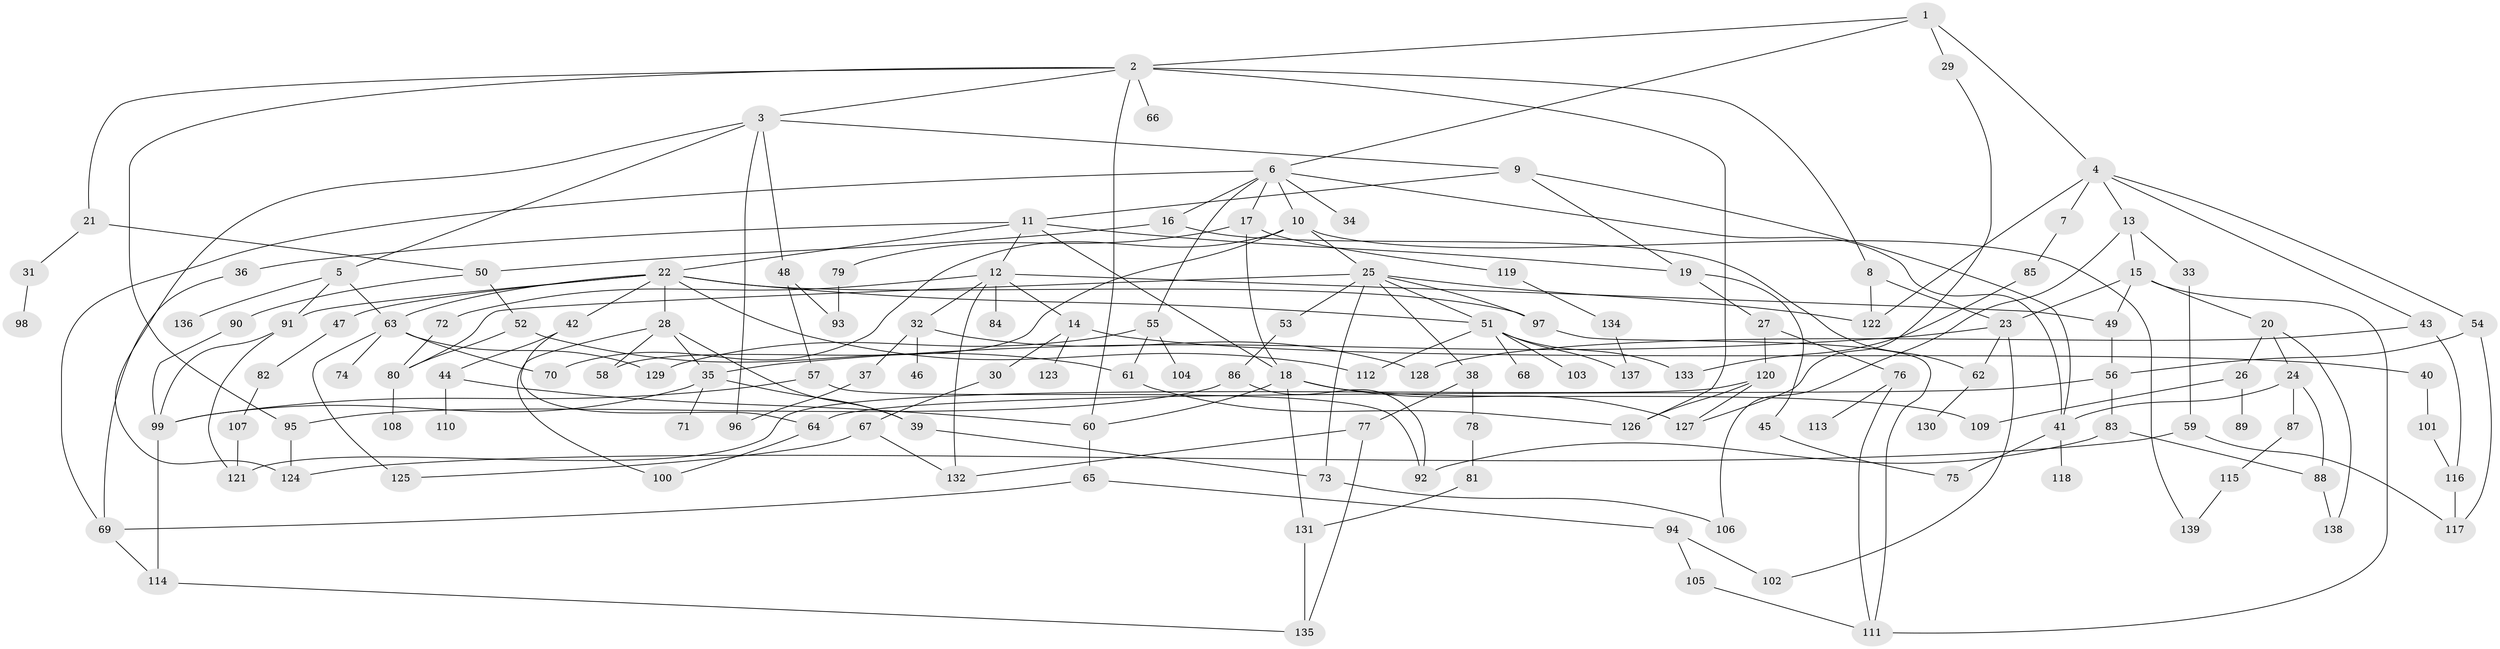 // coarse degree distribution, {10: 0.02127659574468085, 7: 0.06382978723404255, 6: 0.02127659574468085, 2: 0.26595744680851063, 3: 0.18085106382978725, 5: 0.06382978723404255, 8: 0.010638297872340425, 4: 0.20212765957446807, 12: 0.010638297872340425, 9: 0.010638297872340425, 1: 0.14893617021276595}
// Generated by graph-tools (version 1.1) at 2025/51/02/27/25 19:51:39]
// undirected, 139 vertices, 208 edges
graph export_dot {
graph [start="1"]
  node [color=gray90,style=filled];
  1;
  2;
  3;
  4;
  5;
  6;
  7;
  8;
  9;
  10;
  11;
  12;
  13;
  14;
  15;
  16;
  17;
  18;
  19;
  20;
  21;
  22;
  23;
  24;
  25;
  26;
  27;
  28;
  29;
  30;
  31;
  32;
  33;
  34;
  35;
  36;
  37;
  38;
  39;
  40;
  41;
  42;
  43;
  44;
  45;
  46;
  47;
  48;
  49;
  50;
  51;
  52;
  53;
  54;
  55;
  56;
  57;
  58;
  59;
  60;
  61;
  62;
  63;
  64;
  65;
  66;
  67;
  68;
  69;
  70;
  71;
  72;
  73;
  74;
  75;
  76;
  77;
  78;
  79;
  80;
  81;
  82;
  83;
  84;
  85;
  86;
  87;
  88;
  89;
  90;
  91;
  92;
  93;
  94;
  95;
  96;
  97;
  98;
  99;
  100;
  101;
  102;
  103;
  104;
  105;
  106;
  107;
  108;
  109;
  110;
  111;
  112;
  113;
  114;
  115;
  116;
  117;
  118;
  119;
  120;
  121;
  122;
  123;
  124;
  125;
  126;
  127;
  128;
  129;
  130;
  131;
  132;
  133;
  134;
  135;
  136;
  137;
  138;
  139;
  1 -- 2;
  1 -- 4;
  1 -- 6;
  1 -- 29;
  2 -- 3;
  2 -- 8;
  2 -- 21;
  2 -- 66;
  2 -- 95;
  2 -- 126;
  2 -- 60;
  3 -- 5;
  3 -- 9;
  3 -- 48;
  3 -- 124;
  3 -- 96;
  4 -- 7;
  4 -- 13;
  4 -- 43;
  4 -- 54;
  4 -- 122;
  5 -- 136;
  5 -- 91;
  5 -- 63;
  6 -- 10;
  6 -- 16;
  6 -- 17;
  6 -- 34;
  6 -- 55;
  6 -- 41;
  6 -- 69;
  7 -- 85;
  8 -- 23;
  8 -- 122;
  9 -- 11;
  9 -- 19;
  9 -- 41;
  10 -- 25;
  10 -- 139;
  10 -- 70;
  10 -- 58;
  11 -- 12;
  11 -- 18;
  11 -- 22;
  11 -- 36;
  11 -- 19;
  12 -- 14;
  12 -- 32;
  12 -- 72;
  12 -- 84;
  12 -- 49;
  12 -- 132;
  13 -- 15;
  13 -- 33;
  13 -- 106;
  14 -- 30;
  14 -- 40;
  14 -- 123;
  15 -- 20;
  15 -- 49;
  15 -- 23;
  15 -- 111;
  16 -- 50;
  16 -- 62;
  17 -- 79;
  17 -- 119;
  17 -- 18;
  18 -- 60;
  18 -- 109;
  18 -- 127;
  18 -- 131;
  19 -- 27;
  19 -- 45;
  20 -- 24;
  20 -- 26;
  20 -- 138;
  21 -- 31;
  21 -- 50;
  22 -- 28;
  22 -- 42;
  22 -- 47;
  22 -- 51;
  22 -- 63;
  22 -- 91;
  22 -- 97;
  22 -- 112;
  23 -- 62;
  23 -- 102;
  23 -- 35;
  24 -- 87;
  24 -- 41;
  24 -- 88;
  25 -- 38;
  25 -- 53;
  25 -- 73;
  25 -- 97;
  25 -- 122;
  25 -- 51;
  25 -- 80;
  26 -- 89;
  26 -- 109;
  27 -- 76;
  27 -- 120;
  28 -- 35;
  28 -- 39;
  28 -- 58;
  28 -- 100;
  29 -- 127;
  30 -- 67;
  31 -- 98;
  32 -- 37;
  32 -- 46;
  32 -- 128;
  33 -- 59;
  35 -- 71;
  35 -- 99;
  35 -- 39;
  36 -- 69;
  37 -- 96;
  38 -- 77;
  38 -- 78;
  39 -- 73;
  40 -- 101;
  41 -- 75;
  41 -- 118;
  42 -- 44;
  42 -- 64;
  43 -- 116;
  43 -- 128;
  44 -- 60;
  44 -- 110;
  45 -- 75;
  47 -- 82;
  48 -- 57;
  48 -- 93;
  49 -- 56;
  50 -- 52;
  50 -- 90;
  51 -- 68;
  51 -- 103;
  51 -- 112;
  51 -- 137;
  51 -- 133;
  52 -- 61;
  52 -- 80;
  53 -- 86;
  54 -- 117;
  54 -- 56;
  55 -- 104;
  55 -- 129;
  55 -- 61;
  56 -- 83;
  56 -- 64;
  57 -- 99;
  57 -- 92;
  59 -- 124;
  59 -- 117;
  60 -- 65;
  61 -- 126;
  62 -- 130;
  63 -- 70;
  63 -- 74;
  63 -- 125;
  63 -- 129;
  64 -- 100;
  65 -- 69;
  65 -- 94;
  67 -- 132;
  67 -- 125;
  69 -- 114;
  72 -- 80;
  73 -- 106;
  76 -- 111;
  76 -- 113;
  77 -- 135;
  77 -- 132;
  78 -- 81;
  79 -- 93;
  80 -- 108;
  81 -- 131;
  82 -- 107;
  83 -- 88;
  83 -- 92;
  85 -- 133;
  86 -- 95;
  86 -- 92;
  87 -- 115;
  88 -- 138;
  90 -- 99;
  91 -- 121;
  91 -- 99;
  94 -- 105;
  94 -- 102;
  95 -- 124;
  97 -- 111;
  99 -- 114;
  101 -- 116;
  105 -- 111;
  107 -- 121;
  114 -- 135;
  115 -- 139;
  116 -- 117;
  119 -- 134;
  120 -- 127;
  120 -- 126;
  120 -- 121;
  131 -- 135;
  134 -- 137;
}
